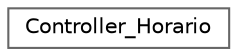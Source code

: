 digraph "Graphical Class Hierarchy"
{
 // LATEX_PDF_SIZE
  bgcolor="transparent";
  edge [fontname=Helvetica,fontsize=10,labelfontname=Helvetica,labelfontsize=10];
  node [fontname=Helvetica,fontsize=10,shape=box,height=0.2,width=0.4];
  rankdir="LR";
  Node0 [id="Node000000",label="Controller_Horario",height=0.2,width=0.4,color="grey40", fillcolor="white", style="filled",URL="$class_controller___horario.html",tooltip=" "];
}
